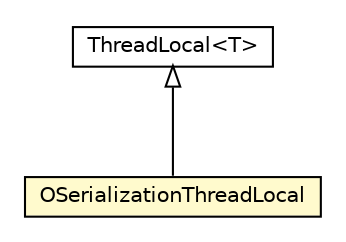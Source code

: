#!/usr/local/bin/dot
#
# Class diagram 
# Generated by UMLGraph version R5_6-24-gf6e263 (http://www.umlgraph.org/)
#

digraph G {
	edge [fontname="Helvetica",fontsize=10,labelfontname="Helvetica",labelfontsize=10];
	node [fontname="Helvetica",fontsize=10,shape=plaintext];
	nodesep=0.25;
	ranksep=0.5;
	// com.orientechnologies.orient.core.serialization.serializer.record.OSerializationThreadLocal
	c3683269 [label=<<table title="com.orientechnologies.orient.core.serialization.serializer.record.OSerializationThreadLocal" border="0" cellborder="1" cellspacing="0" cellpadding="2" port="p" bgcolor="lemonChiffon" href="./OSerializationThreadLocal.html">
		<tr><td><table border="0" cellspacing="0" cellpadding="1">
<tr><td align="center" balign="center"> OSerializationThreadLocal </td></tr>
		</table></td></tr>
		</table>>, URL="./OSerializationThreadLocal.html", fontname="Helvetica", fontcolor="black", fontsize=10.0];
	//com.orientechnologies.orient.core.serialization.serializer.record.OSerializationThreadLocal extends java.lang.ThreadLocal<java.util.Set<java.lang.Integer>>
	c3684339:p -> c3683269:p [dir=back,arrowtail=empty];
	// java.lang.ThreadLocal<T>
	c3684339 [label=<<table title="java.lang.ThreadLocal" border="0" cellborder="1" cellspacing="0" cellpadding="2" port="p" href="http://java.sun.com/j2se/1.4.2/docs/api/java/lang/ThreadLocal.html">
		<tr><td><table border="0" cellspacing="0" cellpadding="1">
<tr><td align="center" balign="center"> ThreadLocal&lt;T&gt; </td></tr>
		</table></td></tr>
		</table>>, URL="http://java.sun.com/j2se/1.4.2/docs/api/java/lang/ThreadLocal.html", fontname="Helvetica", fontcolor="black", fontsize=10.0];
}

